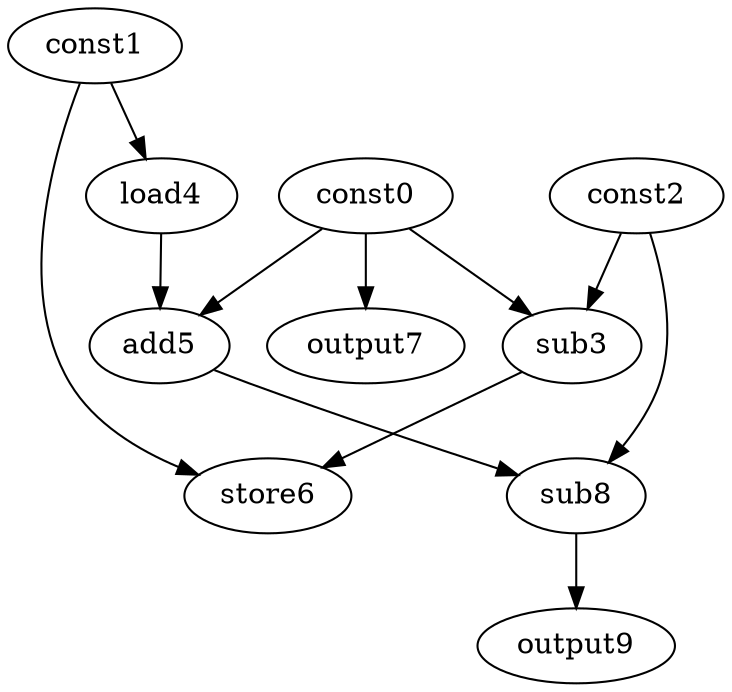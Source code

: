 digraph G { 
const0[opcode=const]; 
const1[opcode=const]; 
const2[opcode=const]; 
sub3[opcode=sub]; 
load4[opcode=load]; 
add5[opcode=add]; 
store6[opcode=store]; 
output7[opcode=output]; 
sub8[opcode=sub]; 
output9[opcode=output]; 
const0->sub3[operand=0];
const2->sub3[operand=1];
const1->load4[operand=0];
const0->output7[operand=0];
const0->add5[operand=0];
load4->add5[operand=1];
const1->store6[operand=0];
sub3->store6[operand=1];
const2->sub8[operand=0];
add5->sub8[operand=1];
sub8->output9[operand=0];
}

